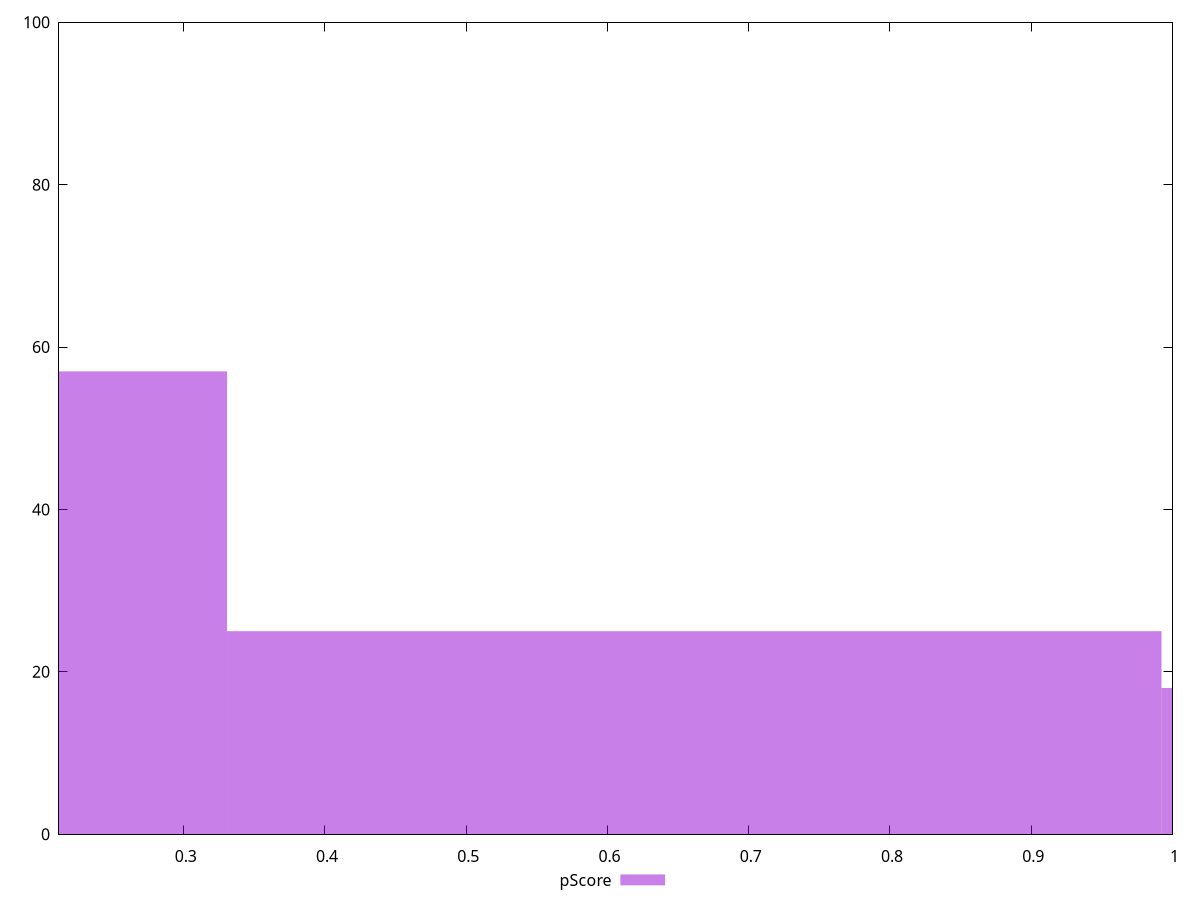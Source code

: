reset

$pScore <<EOF
0.6614729027806346 25
0 57
1.3229458055612693 18
EOF

set key outside below
set boxwidth 0.6614729027806346
set xrange [0.2117647058823529:1]
set yrange [0:100]
set trange [0:100]
set style fill transparent solid 0.5 noborder
set terminal svg size 640, 490 enhanced background rgb 'white'
set output "reports/report_00028_2021-02-24T12-49-42.674Z/unused-javascript/samples/card/pScore/histogram.svg"

plot $pScore title "pScore" with boxes

reset
